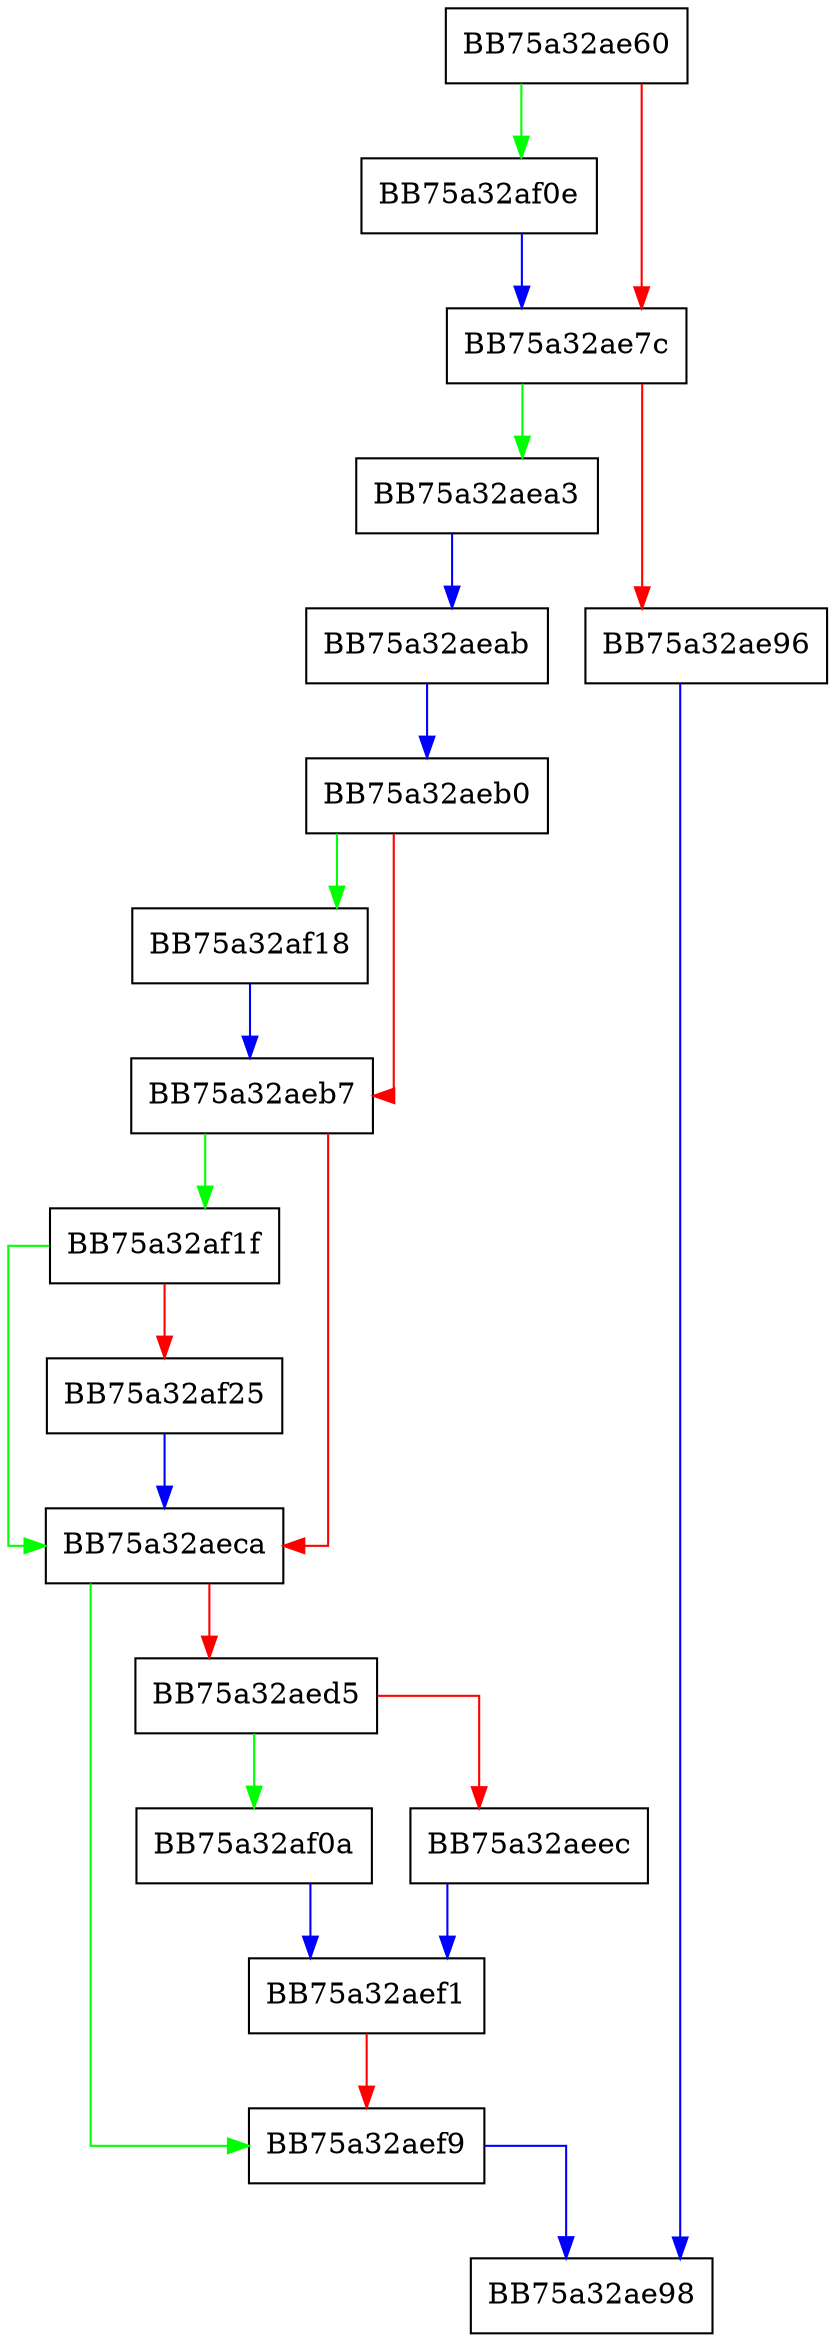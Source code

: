 digraph check_trust_level {
  node [shape="box"];
  graph [splines=ortho];
  BB75a32ae60 -> BB75a32af0e [color="green"];
  BB75a32ae60 -> BB75a32ae7c [color="red"];
  BB75a32ae7c -> BB75a32aea3 [color="green"];
  BB75a32ae7c -> BB75a32ae96 [color="red"];
  BB75a32ae96 -> BB75a32ae98 [color="blue"];
  BB75a32aea3 -> BB75a32aeab [color="blue"];
  BB75a32aeab -> BB75a32aeb0 [color="blue"];
  BB75a32aeb0 -> BB75a32af18 [color="green"];
  BB75a32aeb0 -> BB75a32aeb7 [color="red"];
  BB75a32aeb7 -> BB75a32af1f [color="green"];
  BB75a32aeb7 -> BB75a32aeca [color="red"];
  BB75a32aeca -> BB75a32aef9 [color="green"];
  BB75a32aeca -> BB75a32aed5 [color="red"];
  BB75a32aed5 -> BB75a32af0a [color="green"];
  BB75a32aed5 -> BB75a32aeec [color="red"];
  BB75a32aeec -> BB75a32aef1 [color="blue"];
  BB75a32aef1 -> BB75a32aef9 [color="red"];
  BB75a32aef9 -> BB75a32ae98 [color="blue"];
  BB75a32af0a -> BB75a32aef1 [color="blue"];
  BB75a32af0e -> BB75a32ae7c [color="blue"];
  BB75a32af18 -> BB75a32aeb7 [color="blue"];
  BB75a32af1f -> BB75a32aeca [color="green"];
  BB75a32af1f -> BB75a32af25 [color="red"];
  BB75a32af25 -> BB75a32aeca [color="blue"];
}